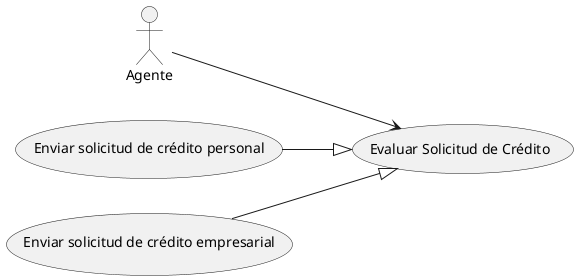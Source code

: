 @startuml
left to right direction

usecase "Evaluar Solicitud de Crédito" as usc1
:Agente: --> usc1

usecase "Enviar solicitud de crédito personal" as usc2
usecase "Enviar solicitud de crédito empresarial" as usc3

usc2 --|> usc1
usc3 --|> usc1
@enduml